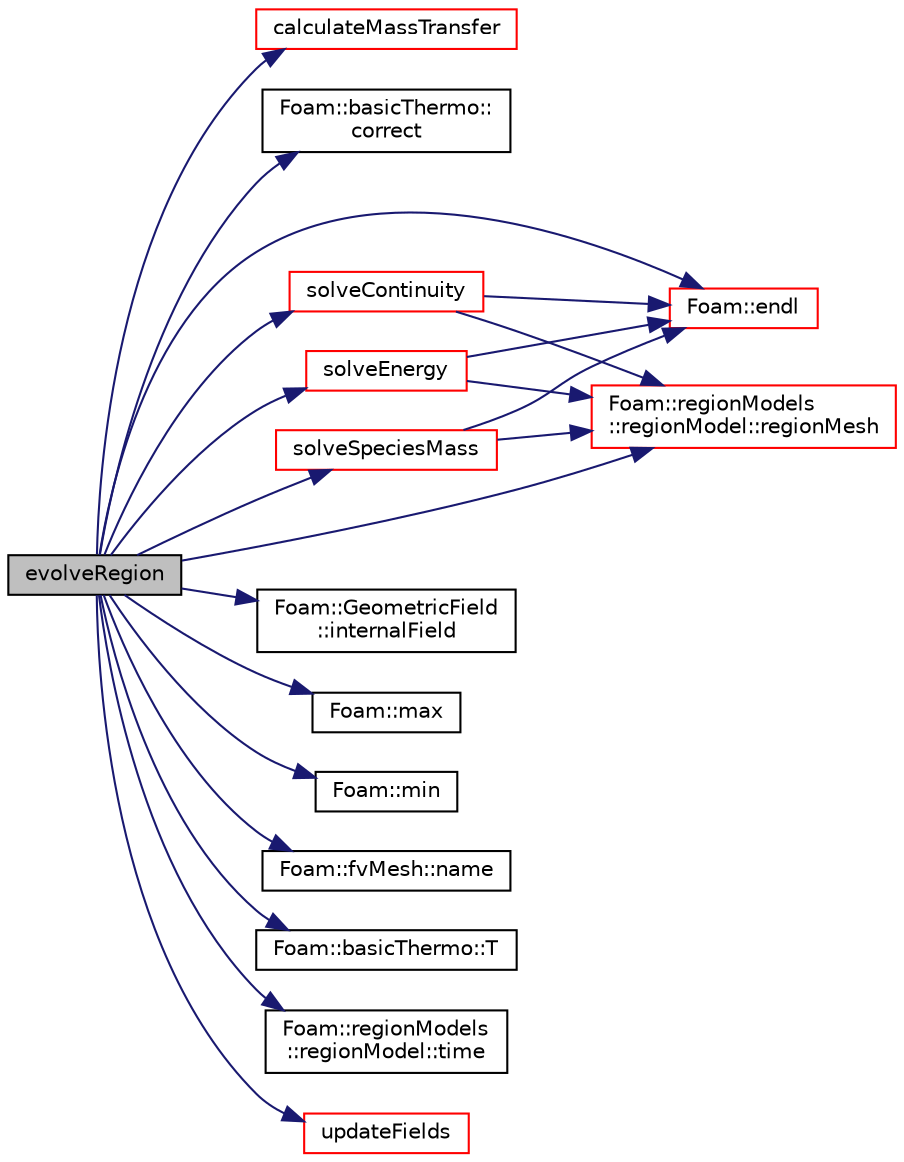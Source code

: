digraph "evolveRegion"
{
  bgcolor="transparent";
  edge [fontname="Helvetica",fontsize="10",labelfontname="Helvetica",labelfontsize="10"];
  node [fontname="Helvetica",fontsize="10",shape=record];
  rankdir="LR";
  Node1 [label="evolveRegion",height=0.2,width=0.4,color="black", fillcolor="grey75", style="filled", fontcolor="black"];
  Node1 -> Node2 [color="midnightblue",fontsize="10",style="solid",fontname="Helvetica"];
  Node2 [label="calculateMassTransfer",height=0.2,width=0.4,color="red",URL="$a02078.html#aebd682c7a3b4af9a49c23c154d966dde",tooltip="Mass check. "];
  Node1 -> Node3 [color="midnightblue",fontsize="10",style="solid",fontname="Helvetica"];
  Node3 [label="Foam::basicThermo::\lcorrect",height=0.2,width=0.4,color="black",URL="$a00122.html#a7e204aa62fa1c1f527e8f1c62dc62061",tooltip="Update properties. "];
  Node1 -> Node4 [color="midnightblue",fontsize="10",style="solid",fontname="Helvetica"];
  Node4 [label="Foam::endl",height=0.2,width=0.4,color="red",URL="$a10675.html#a2db8fe02a0d3909e9351bb4275b23ce4",tooltip="Add newline and flush stream. "];
  Node1 -> Node5 [color="midnightblue",fontsize="10",style="solid",fontname="Helvetica"];
  Node5 [label="Foam::GeometricField\l::internalField",height=0.2,width=0.4,color="black",URL="$a00913.html#a9536140d36d69bbac40496f6b817aa0a",tooltip="Return internal field. "];
  Node1 -> Node6 [color="midnightblue",fontsize="10",style="solid",fontname="Helvetica"];
  Node6 [label="Foam::max",height=0.2,width=0.4,color="black",URL="$a10675.html#ac993e906cf2774ae77e666bc24e81733"];
  Node1 -> Node7 [color="midnightblue",fontsize="10",style="solid",fontname="Helvetica"];
  Node7 [label="Foam::min",height=0.2,width=0.4,color="black",URL="$a10675.html#a253e112ad2d56d96230ff39ea7f442dc"];
  Node1 -> Node8 [color="midnightblue",fontsize="10",style="solid",fontname="Helvetica"];
  Node8 [label="Foam::fvMesh::name",height=0.2,width=0.4,color="black",URL="$a00868.html#a75b72488d2e82151b025744974919d5d",tooltip="Return reference to name. "];
  Node1 -> Node9 [color="midnightblue",fontsize="10",style="solid",fontname="Helvetica"];
  Node9 [label="Foam::regionModels\l::regionModel::regionMesh",height=0.2,width=0.4,color="red",URL="$a02120.html#a0c7874a65eec16e2afa43acd6055b16a",tooltip="Return the region mesh database. "];
  Node1 -> Node10 [color="midnightblue",fontsize="10",style="solid",fontname="Helvetica"];
  Node10 [label="solveContinuity",height=0.2,width=0.4,color="red",URL="$a02078.html#a1a4c7f06441e29b9703723dfd2e5976d",tooltip="Solve continuity equation. "];
  Node10 -> Node4 [color="midnightblue",fontsize="10",style="solid",fontname="Helvetica"];
  Node10 -> Node9 [color="midnightblue",fontsize="10",style="solid",fontname="Helvetica"];
  Node1 -> Node11 [color="midnightblue",fontsize="10",style="solid",fontname="Helvetica"];
  Node11 [label="solveEnergy",height=0.2,width=0.4,color="red",URL="$a02078.html#a533e6e7fb2c00cd976a89d545355000c",tooltip="Solve energy. "];
  Node11 -> Node4 [color="midnightblue",fontsize="10",style="solid",fontname="Helvetica"];
  Node11 -> Node9 [color="midnightblue",fontsize="10",style="solid",fontname="Helvetica"];
  Node1 -> Node12 [color="midnightblue",fontsize="10",style="solid",fontname="Helvetica"];
  Node12 [label="solveSpeciesMass",height=0.2,width=0.4,color="red",URL="$a02078.html#a11a62c12f16dc6c9ed50053f4b66d9a1",tooltip="Solve solid species mass conservation. "];
  Node12 -> Node4 [color="midnightblue",fontsize="10",style="solid",fontname="Helvetica"];
  Node12 -> Node9 [color="midnightblue",fontsize="10",style="solid",fontname="Helvetica"];
  Node1 -> Node13 [color="midnightblue",fontsize="10",style="solid",fontname="Helvetica"];
  Node13 [label="Foam::basicThermo::T",height=0.2,width=0.4,color="black",URL="$a00122.html#a46dd791e59e58c5363db6b9cf0323e74",tooltip="Temperature [K]. "];
  Node1 -> Node14 [color="midnightblue",fontsize="10",style="solid",fontname="Helvetica"];
  Node14 [label="Foam::regionModels\l::regionModel::time",height=0.2,width=0.4,color="black",URL="$a02120.html#ab5a56b597db315d880e81c09a4341244",tooltip="Return the reference to the time database. "];
  Node1 -> Node15 [color="midnightblue",fontsize="10",style="solid",fontname="Helvetica"];
  Node15 [label="updateFields",height=0.2,width=0.4,color="red",URL="$a02078.html#aa1ae41ebd7f9d7d95ff41f69045699d5",tooltip="Update submodels. "];
}
